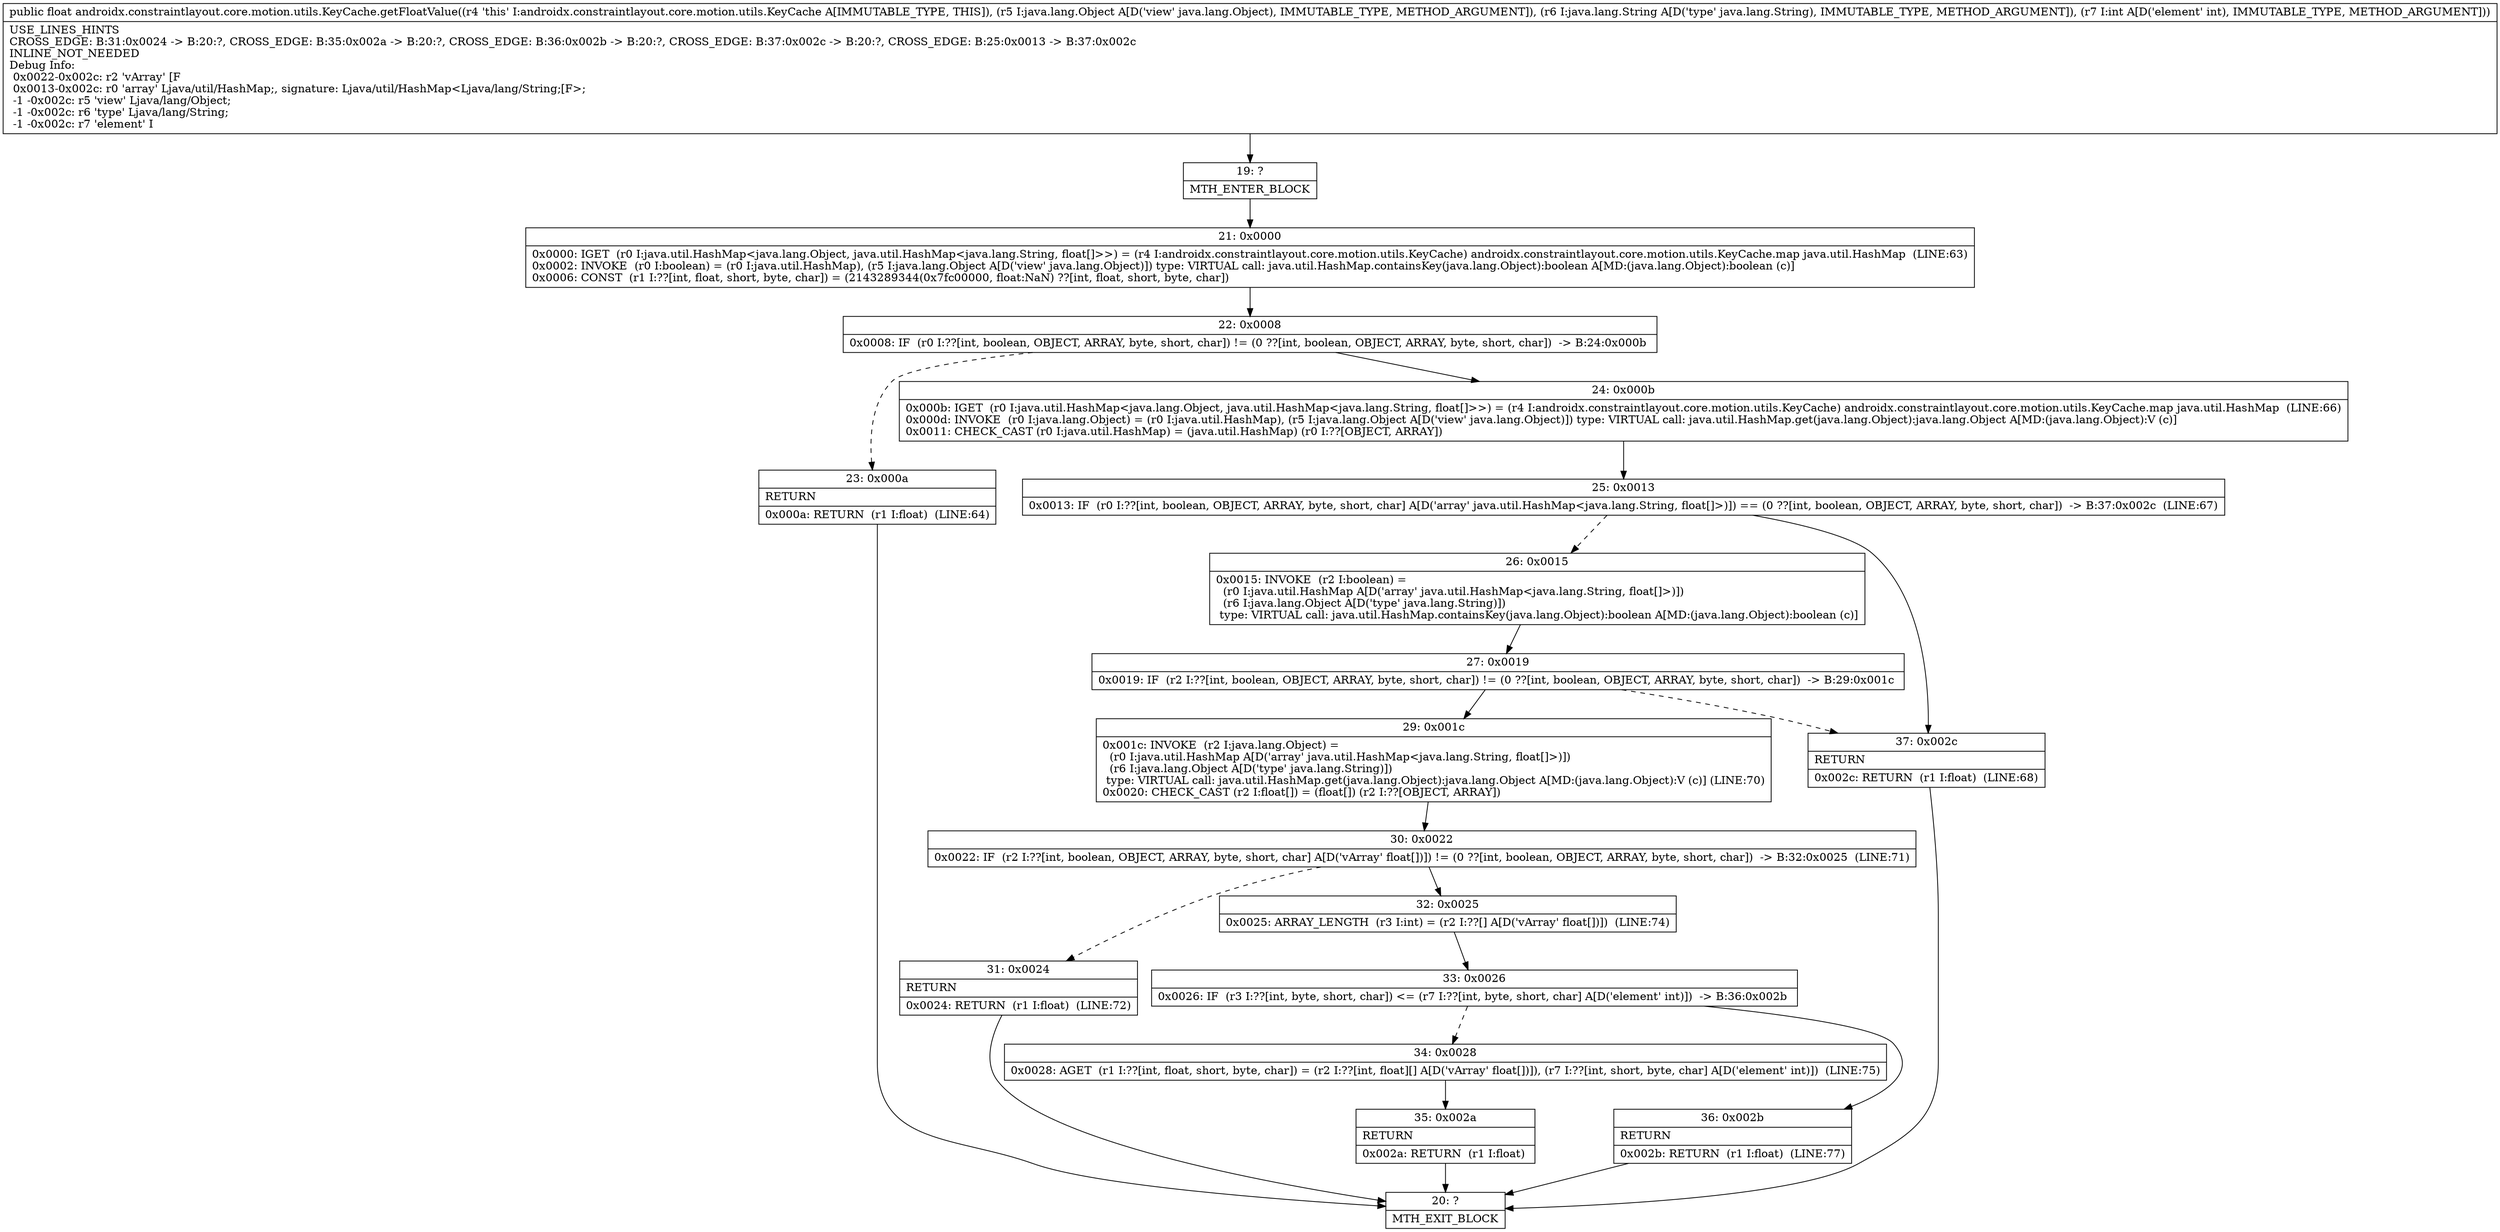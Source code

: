 digraph "CFG forandroidx.constraintlayout.core.motion.utils.KeyCache.getFloatValue(Ljava\/lang\/Object;Ljava\/lang\/String;I)F" {
Node_19 [shape=record,label="{19\:\ ?|MTH_ENTER_BLOCK\l}"];
Node_21 [shape=record,label="{21\:\ 0x0000|0x0000: IGET  (r0 I:java.util.HashMap\<java.lang.Object, java.util.HashMap\<java.lang.String, float[]\>\>) = (r4 I:androidx.constraintlayout.core.motion.utils.KeyCache) androidx.constraintlayout.core.motion.utils.KeyCache.map java.util.HashMap  (LINE:63)\l0x0002: INVOKE  (r0 I:boolean) = (r0 I:java.util.HashMap), (r5 I:java.lang.Object A[D('view' java.lang.Object)]) type: VIRTUAL call: java.util.HashMap.containsKey(java.lang.Object):boolean A[MD:(java.lang.Object):boolean (c)]\l0x0006: CONST  (r1 I:??[int, float, short, byte, char]) = (2143289344(0x7fc00000, float:NaN) ??[int, float, short, byte, char]) \l}"];
Node_22 [shape=record,label="{22\:\ 0x0008|0x0008: IF  (r0 I:??[int, boolean, OBJECT, ARRAY, byte, short, char]) != (0 ??[int, boolean, OBJECT, ARRAY, byte, short, char])  \-\> B:24:0x000b \l}"];
Node_23 [shape=record,label="{23\:\ 0x000a|RETURN\l|0x000a: RETURN  (r1 I:float)  (LINE:64)\l}"];
Node_20 [shape=record,label="{20\:\ ?|MTH_EXIT_BLOCK\l}"];
Node_24 [shape=record,label="{24\:\ 0x000b|0x000b: IGET  (r0 I:java.util.HashMap\<java.lang.Object, java.util.HashMap\<java.lang.String, float[]\>\>) = (r4 I:androidx.constraintlayout.core.motion.utils.KeyCache) androidx.constraintlayout.core.motion.utils.KeyCache.map java.util.HashMap  (LINE:66)\l0x000d: INVOKE  (r0 I:java.lang.Object) = (r0 I:java.util.HashMap), (r5 I:java.lang.Object A[D('view' java.lang.Object)]) type: VIRTUAL call: java.util.HashMap.get(java.lang.Object):java.lang.Object A[MD:(java.lang.Object):V (c)]\l0x0011: CHECK_CAST (r0 I:java.util.HashMap) = (java.util.HashMap) (r0 I:??[OBJECT, ARRAY]) \l}"];
Node_25 [shape=record,label="{25\:\ 0x0013|0x0013: IF  (r0 I:??[int, boolean, OBJECT, ARRAY, byte, short, char] A[D('array' java.util.HashMap\<java.lang.String, float[]\>)]) == (0 ??[int, boolean, OBJECT, ARRAY, byte, short, char])  \-\> B:37:0x002c  (LINE:67)\l}"];
Node_26 [shape=record,label="{26\:\ 0x0015|0x0015: INVOKE  (r2 I:boolean) = \l  (r0 I:java.util.HashMap A[D('array' java.util.HashMap\<java.lang.String, float[]\>)])\l  (r6 I:java.lang.Object A[D('type' java.lang.String)])\l type: VIRTUAL call: java.util.HashMap.containsKey(java.lang.Object):boolean A[MD:(java.lang.Object):boolean (c)]\l}"];
Node_27 [shape=record,label="{27\:\ 0x0019|0x0019: IF  (r2 I:??[int, boolean, OBJECT, ARRAY, byte, short, char]) != (0 ??[int, boolean, OBJECT, ARRAY, byte, short, char])  \-\> B:29:0x001c \l}"];
Node_29 [shape=record,label="{29\:\ 0x001c|0x001c: INVOKE  (r2 I:java.lang.Object) = \l  (r0 I:java.util.HashMap A[D('array' java.util.HashMap\<java.lang.String, float[]\>)])\l  (r6 I:java.lang.Object A[D('type' java.lang.String)])\l type: VIRTUAL call: java.util.HashMap.get(java.lang.Object):java.lang.Object A[MD:(java.lang.Object):V (c)] (LINE:70)\l0x0020: CHECK_CAST (r2 I:float[]) = (float[]) (r2 I:??[OBJECT, ARRAY]) \l}"];
Node_30 [shape=record,label="{30\:\ 0x0022|0x0022: IF  (r2 I:??[int, boolean, OBJECT, ARRAY, byte, short, char] A[D('vArray' float[])]) != (0 ??[int, boolean, OBJECT, ARRAY, byte, short, char])  \-\> B:32:0x0025  (LINE:71)\l}"];
Node_31 [shape=record,label="{31\:\ 0x0024|RETURN\l|0x0024: RETURN  (r1 I:float)  (LINE:72)\l}"];
Node_32 [shape=record,label="{32\:\ 0x0025|0x0025: ARRAY_LENGTH  (r3 I:int) = (r2 I:??[] A[D('vArray' float[])])  (LINE:74)\l}"];
Node_33 [shape=record,label="{33\:\ 0x0026|0x0026: IF  (r3 I:??[int, byte, short, char]) \<= (r7 I:??[int, byte, short, char] A[D('element' int)])  \-\> B:36:0x002b \l}"];
Node_34 [shape=record,label="{34\:\ 0x0028|0x0028: AGET  (r1 I:??[int, float, short, byte, char]) = (r2 I:??[int, float][] A[D('vArray' float[])]), (r7 I:??[int, short, byte, char] A[D('element' int)])  (LINE:75)\l}"];
Node_35 [shape=record,label="{35\:\ 0x002a|RETURN\l|0x002a: RETURN  (r1 I:float) \l}"];
Node_36 [shape=record,label="{36\:\ 0x002b|RETURN\l|0x002b: RETURN  (r1 I:float)  (LINE:77)\l}"];
Node_37 [shape=record,label="{37\:\ 0x002c|RETURN\l|0x002c: RETURN  (r1 I:float)  (LINE:68)\l}"];
MethodNode[shape=record,label="{public float androidx.constraintlayout.core.motion.utils.KeyCache.getFloatValue((r4 'this' I:androidx.constraintlayout.core.motion.utils.KeyCache A[IMMUTABLE_TYPE, THIS]), (r5 I:java.lang.Object A[D('view' java.lang.Object), IMMUTABLE_TYPE, METHOD_ARGUMENT]), (r6 I:java.lang.String A[D('type' java.lang.String), IMMUTABLE_TYPE, METHOD_ARGUMENT]), (r7 I:int A[D('element' int), IMMUTABLE_TYPE, METHOD_ARGUMENT]))  | USE_LINES_HINTS\lCROSS_EDGE: B:31:0x0024 \-\> B:20:?, CROSS_EDGE: B:35:0x002a \-\> B:20:?, CROSS_EDGE: B:36:0x002b \-\> B:20:?, CROSS_EDGE: B:37:0x002c \-\> B:20:?, CROSS_EDGE: B:25:0x0013 \-\> B:37:0x002c\lINLINE_NOT_NEEDED\lDebug Info:\l  0x0022\-0x002c: r2 'vArray' [F\l  0x0013\-0x002c: r0 'array' Ljava\/util\/HashMap;, signature: Ljava\/util\/HashMap\<Ljava\/lang\/String;[F\>;\l  \-1 \-0x002c: r5 'view' Ljava\/lang\/Object;\l  \-1 \-0x002c: r6 'type' Ljava\/lang\/String;\l  \-1 \-0x002c: r7 'element' I\l}"];
MethodNode -> Node_19;Node_19 -> Node_21;
Node_21 -> Node_22;
Node_22 -> Node_23[style=dashed];
Node_22 -> Node_24;
Node_23 -> Node_20;
Node_24 -> Node_25;
Node_25 -> Node_26[style=dashed];
Node_25 -> Node_37;
Node_26 -> Node_27;
Node_27 -> Node_29;
Node_27 -> Node_37[style=dashed];
Node_29 -> Node_30;
Node_30 -> Node_31[style=dashed];
Node_30 -> Node_32;
Node_31 -> Node_20;
Node_32 -> Node_33;
Node_33 -> Node_34[style=dashed];
Node_33 -> Node_36;
Node_34 -> Node_35;
Node_35 -> Node_20;
Node_36 -> Node_20;
Node_37 -> Node_20;
}

